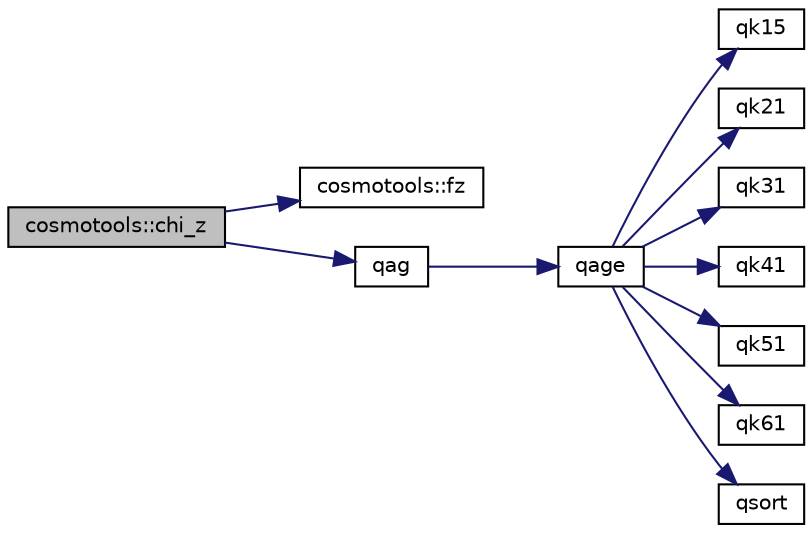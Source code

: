 digraph G
{
  edge [fontname="Helvetica",fontsize="10",labelfontname="Helvetica",labelfontsize="10"];
  node [fontname="Helvetica",fontsize="10",shape=record];
  rankdir=LR;
  Node1 [label="cosmotools::chi_z",height=0.2,width=0.4,color="black", fillcolor="grey75", style="filled" fontcolor="black"];
  Node1 -> Node2 [color="midnightblue",fontsize="10",style="solid",fontname="Helvetica"];
  Node2 [label="cosmotools::fz",height=0.2,width=0.4,color="black", fillcolor="white", style="filled",URL="$namespacecosmotools.html#a681aca576953f69092d54f5474c18c2b"];
  Node1 -> Node3 [color="midnightblue",fontsize="10",style="solid",fontname="Helvetica"];
  Node3 [label="qag",height=0.2,width=0.4,color="black", fillcolor="white", style="filled",URL="$quadpack_8f90.html#a44906a25a31588f7e4f41f0e5253193a"];
  Node3 -> Node4 [color="midnightblue",fontsize="10",style="solid",fontname="Helvetica"];
  Node4 [label="qage",height=0.2,width=0.4,color="black", fillcolor="white", style="filled",URL="$quadpack_8f90.html#ab602437c218a2c74d6a13f9462f98854"];
  Node4 -> Node5 [color="midnightblue",fontsize="10",style="solid",fontname="Helvetica"];
  Node5 [label="qk15",height=0.2,width=0.4,color="black", fillcolor="white", style="filled",URL="$quadpack_8f90.html#a1722ad5ba07cec52d38c9ebf9df80a2d"];
  Node4 -> Node6 [color="midnightblue",fontsize="10",style="solid",fontname="Helvetica"];
  Node6 [label="qk21",height=0.2,width=0.4,color="black", fillcolor="white", style="filled",URL="$quadpack_8f90.html#a27241a527b249e9de59a5ed6bee5f805"];
  Node4 -> Node7 [color="midnightblue",fontsize="10",style="solid",fontname="Helvetica"];
  Node7 [label="qk31",height=0.2,width=0.4,color="black", fillcolor="white", style="filled",URL="$quadpack_8f90.html#aded2e8dd2218fbd159b78c0e8975a4cd"];
  Node4 -> Node8 [color="midnightblue",fontsize="10",style="solid",fontname="Helvetica"];
  Node8 [label="qk41",height=0.2,width=0.4,color="black", fillcolor="white", style="filled",URL="$quadpack_8f90.html#aface4edf24710a0b323f5aaeb6bdec34"];
  Node4 -> Node9 [color="midnightblue",fontsize="10",style="solid",fontname="Helvetica"];
  Node9 [label="qk51",height=0.2,width=0.4,color="black", fillcolor="white", style="filled",URL="$quadpack_8f90.html#a73edb4987a87a40ebf4731ab63d7f03e"];
  Node4 -> Node10 [color="midnightblue",fontsize="10",style="solid",fontname="Helvetica"];
  Node10 [label="qk61",height=0.2,width=0.4,color="black", fillcolor="white", style="filled",URL="$quadpack_8f90.html#acb4a48f5e54a2c5f951d0828e8f8146d"];
  Node4 -> Node11 [color="midnightblue",fontsize="10",style="solid",fontname="Helvetica"];
  Node11 [label="qsort",height=0.2,width=0.4,color="black", fillcolor="white", style="filled",URL="$quadpack_8f90.html#a55e08a684c5a6315fb37dd0fdc66d8e6"];
}
